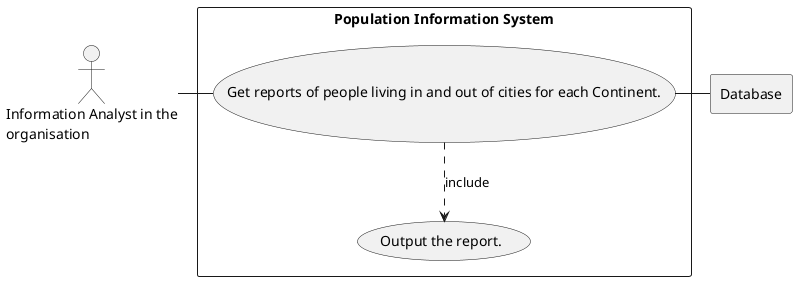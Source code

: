 @startuml

actor Member as "Information Analyst in the
organisation"

rectangle Database

rectangle "Population Information System" {
    usecase UC10 as "Get reports of people living in and out of cities for each Continent."

    usecase UCa as "Output the report."

    Member - UC10
    UC10 ..> UCa : include
    UC10 - Database
}

@enduml